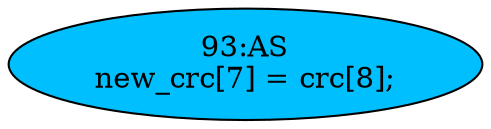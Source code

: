 strict digraph "" {
	node [label="\N"];
	"93:AS"	 [ast="<pyverilog.vparser.ast.Assign object at 0x7f1e241df3d0>",
		def_var="['new_crc']",
		fillcolor=deepskyblue,
		label="93:AS
new_crc[7] = crc[8];",
		statements="[]",
		style=filled,
		typ=Assign,
		use_var="['crc']"];
}
